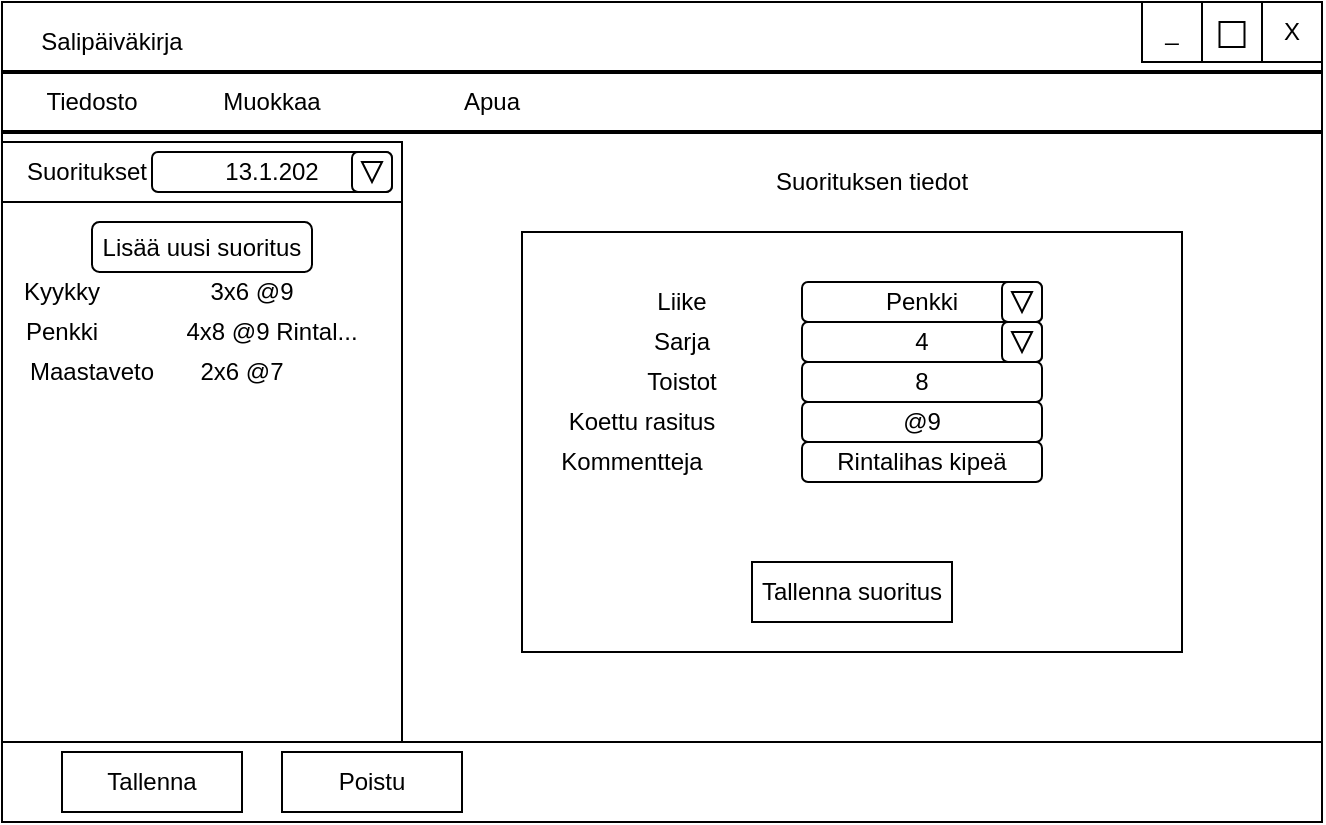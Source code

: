 <mxfile version="14.1.8" type="device"><diagram id="Pyj7mjHDO6vf3rIFBODI" name="Page-1"><mxGraphModel dx="853" dy="493" grid="1" gridSize="10" guides="1" tooltips="1" connect="1" arrows="1" fold="1" page="1" pageScale="1" pageWidth="850" pageHeight="1100" math="0" shadow="0"><root><mxCell id="0"/><mxCell id="1" parent="0"/><mxCell id="4zN_rTpdoioOLtASMU_B-1" value="" style="rounded=0;whiteSpace=wrap;html=1;" parent="1" vertex="1"><mxGeometry x="80" y="80" width="660" height="370" as="geometry"/></mxCell><mxCell id="4zN_rTpdoioOLtASMU_B-3" value="" style="line;strokeWidth=2;html=1;" parent="1" vertex="1"><mxGeometry x="80" y="110" width="660" height="10" as="geometry"/></mxCell><mxCell id="4zN_rTpdoioOLtASMU_B-4" value="X" style="rounded=0;whiteSpace=wrap;html=1;" parent="1" vertex="1"><mxGeometry x="710" y="80" width="30" height="30" as="geometry"/></mxCell><mxCell id="4zN_rTpdoioOLtASMU_B-5" value="Salipäiväkirja" style="text;html=1;strokeColor=none;fillColor=none;align=center;verticalAlign=middle;whiteSpace=wrap;rounded=0;" parent="1" vertex="1"><mxGeometry x="90" y="90" width="90" height="20" as="geometry"/></mxCell><mxCell id="4zN_rTpdoioOLtASMU_B-7" value="" style="line;strokeWidth=2;html=1;" parent="1" vertex="1"><mxGeometry x="80" y="140" width="660" height="10" as="geometry"/></mxCell><mxCell id="4zN_rTpdoioOLtASMU_B-8" value="Apua" style="text;html=1;strokeColor=none;fillColor=none;align=center;verticalAlign=middle;whiteSpace=wrap;rounded=0;" parent="1" vertex="1"><mxGeometry x="280" y="120" width="90" height="20" as="geometry"/></mxCell><mxCell id="4zN_rTpdoioOLtASMU_B-9" value="Muokkaa" style="text;html=1;strokeColor=none;fillColor=none;align=center;verticalAlign=middle;whiteSpace=wrap;rounded=0;" parent="1" vertex="1"><mxGeometry x="170" y="120" width="90" height="20" as="geometry"/></mxCell><mxCell id="4zN_rTpdoioOLtASMU_B-10" value="Tiedosto" style="text;html=1;strokeColor=none;fillColor=none;align=center;verticalAlign=middle;whiteSpace=wrap;rounded=0;" parent="1" vertex="1"><mxGeometry x="80" y="120" width="90" height="20" as="geometry"/></mxCell><mxCell id="4zN_rTpdoioOLtASMU_B-12" value="" style="rounded=0;whiteSpace=wrap;html=1;" parent="1" vertex="1"><mxGeometry x="80" y="150" width="200" height="300" as="geometry"/></mxCell><mxCell id="4zN_rTpdoioOLtASMU_B-14" value="" style="rounded=0;whiteSpace=wrap;html=1;" parent="1" vertex="1"><mxGeometry x="80" y="150" width="200" height="30" as="geometry"/></mxCell><mxCell id="4zN_rTpdoioOLtASMU_B-15" value="Kyykky" style="text;html=1;strokeColor=none;fillColor=none;align=center;verticalAlign=middle;whiteSpace=wrap;rounded=0;" parent="1" vertex="1"><mxGeometry x="90" y="215" width="40" height="20" as="geometry"/></mxCell><mxCell id="4zN_rTpdoioOLtASMU_B-16" value="Penkki" style="text;html=1;strokeColor=none;fillColor=none;align=center;verticalAlign=middle;whiteSpace=wrap;rounded=0;" parent="1" vertex="1"><mxGeometry x="90" y="235" width="40" height="20" as="geometry"/></mxCell><mxCell id="4zN_rTpdoioOLtASMU_B-17" value="Maastaveto" style="text;html=1;strokeColor=none;fillColor=none;align=center;verticalAlign=middle;whiteSpace=wrap;rounded=0;" parent="1" vertex="1"><mxGeometry x="90" y="255" width="70" height="20" as="geometry"/></mxCell><mxCell id="4zN_rTpdoioOLtASMU_B-18" value="Lisää uusi suoritus" style="rounded=1;whiteSpace=wrap;html=1;" parent="1" vertex="1"><mxGeometry x="125" y="190" width="110" height="25" as="geometry"/></mxCell><mxCell id="4zN_rTpdoioOLtASMU_B-20" value="" style="rounded=0;whiteSpace=wrap;html=1;" parent="1" vertex="1"><mxGeometry x="80" y="450" width="660" height="40" as="geometry"/></mxCell><mxCell id="4zN_rTpdoioOLtASMU_B-22" value="Tallenna" style="rounded=0;whiteSpace=wrap;html=1;" parent="1" vertex="1"><mxGeometry x="110" y="455" width="90" height="30" as="geometry"/></mxCell><mxCell id="4zN_rTpdoioOLtASMU_B-23" value="" style="rounded=0;whiteSpace=wrap;html=1;" parent="1" vertex="1"><mxGeometry x="340" y="195" width="330" height="210" as="geometry"/></mxCell><mxCell id="4zN_rTpdoioOLtASMU_B-24" value="Suorituksen tiedot" style="text;html=1;strokeColor=none;fillColor=none;align=center;verticalAlign=middle;whiteSpace=wrap;rounded=0;" parent="1" vertex="1"><mxGeometry x="460" y="160" width="110" height="20" as="geometry"/></mxCell><mxCell id="4zN_rTpdoioOLtASMU_B-25" value="Liike" style="text;html=1;strokeColor=none;fillColor=none;align=center;verticalAlign=middle;whiteSpace=wrap;rounded=0;" parent="1" vertex="1"><mxGeometry x="400" y="220" width="40" height="20" as="geometry"/></mxCell><mxCell id="4zN_rTpdoioOLtASMU_B-26" value="Sarja" style="text;html=1;strokeColor=none;fillColor=none;align=center;verticalAlign=middle;whiteSpace=wrap;rounded=0;" parent="1" vertex="1"><mxGeometry x="400" y="240" width="40" height="20" as="geometry"/></mxCell><mxCell id="4zN_rTpdoioOLtASMU_B-27" value="Toistot" style="text;html=1;strokeColor=none;fillColor=none;align=center;verticalAlign=middle;whiteSpace=wrap;rounded=0;" parent="1" vertex="1"><mxGeometry x="400" y="260" width="40" height="20" as="geometry"/></mxCell><mxCell id="4zN_rTpdoioOLtASMU_B-28" value="Koettu rasitus" style="text;html=1;strokeColor=none;fillColor=none;align=center;verticalAlign=middle;whiteSpace=wrap;rounded=0;" parent="1" vertex="1"><mxGeometry x="360" y="280" width="80" height="20" as="geometry"/></mxCell><mxCell id="4zN_rTpdoioOLtASMU_B-29" value="Kommentteja" style="text;html=1;strokeColor=none;fillColor=none;align=center;verticalAlign=middle;whiteSpace=wrap;rounded=0;" parent="1" vertex="1"><mxGeometry x="350" y="300" width="90" height="20" as="geometry"/></mxCell><mxCell id="4zN_rTpdoioOLtASMU_B-30" value="Penkki" style="rounded=1;whiteSpace=wrap;html=1;" parent="1" vertex="1"><mxGeometry x="480" y="220" width="120" height="20" as="geometry"/></mxCell><mxCell id="4zN_rTpdoioOLtASMU_B-31" value="4" style="rounded=1;whiteSpace=wrap;html=1;" parent="1" vertex="1"><mxGeometry x="480" y="240" width="120" height="20" as="geometry"/></mxCell><mxCell id="4zN_rTpdoioOLtASMU_B-32" value="8" style="rounded=1;whiteSpace=wrap;html=1;" parent="1" vertex="1"><mxGeometry x="480" y="260" width="120" height="20" as="geometry"/></mxCell><mxCell id="4zN_rTpdoioOLtASMU_B-33" value="@9" style="rounded=1;whiteSpace=wrap;html=1;" parent="1" vertex="1"><mxGeometry x="480" y="280" width="120" height="20" as="geometry"/></mxCell><mxCell id="4zN_rTpdoioOLtASMU_B-34" value="Rintalihas kipeä" style="rounded=1;whiteSpace=wrap;html=1;" parent="1" vertex="1"><mxGeometry x="480" y="300" width="120" height="20" as="geometry"/></mxCell><mxCell id="4zN_rTpdoioOLtASMU_B-21" value="Tallenna suoritus" style="rounded=0;whiteSpace=wrap;html=1;" parent="1" vertex="1"><mxGeometry x="455" y="360" width="100" height="30" as="geometry"/></mxCell><mxCell id="4zN_rTpdoioOLtASMU_B-35" value="3x6 @9" style="text;html=1;strokeColor=none;fillColor=none;align=center;verticalAlign=middle;whiteSpace=wrap;rounded=0;" parent="1" vertex="1"><mxGeometry x="175" y="215" width="60" height="20" as="geometry"/></mxCell><mxCell id="4zN_rTpdoioOLtASMU_B-36" value="4x8 @9 Rintal..." style="text;html=1;strokeColor=none;fillColor=none;align=center;verticalAlign=middle;whiteSpace=wrap;rounded=0;" parent="1" vertex="1"><mxGeometry x="170" y="235" width="90" height="20" as="geometry"/></mxCell><mxCell id="4zN_rTpdoioOLtASMU_B-37" value="2x6 @7" style="text;html=1;strokeColor=none;fillColor=none;align=center;verticalAlign=middle;whiteSpace=wrap;rounded=0;" parent="1" vertex="1"><mxGeometry x="170" y="255" width="60" height="20" as="geometry"/></mxCell><mxCell id="4zN_rTpdoioOLtASMU_B-38" value="" style="rounded=1;whiteSpace=wrap;html=1;" parent="1" vertex="1"><mxGeometry x="580" y="220" width="20" height="20" as="geometry"/></mxCell><mxCell id="4zN_rTpdoioOLtASMU_B-40" value="" style="triangle;whiteSpace=wrap;html=1;rotation=90;" parent="1" vertex="1"><mxGeometry x="585" y="225" width="10" height="10" as="geometry"/></mxCell><mxCell id="4zN_rTpdoioOLtASMU_B-41" value="Suoritukset" style="text;html=1;strokeColor=none;fillColor=none;align=center;verticalAlign=middle;whiteSpace=wrap;rounded=0;" parent="1" vertex="1"><mxGeometry x="85" y="155" width="75" height="20" as="geometry"/></mxCell><mxCell id="4zN_rTpdoioOLtASMU_B-42" value="13.1.202" style="rounded=1;whiteSpace=wrap;html=1;" parent="1" vertex="1"><mxGeometry x="155" y="155" width="120" height="20" as="geometry"/></mxCell><mxCell id="4zN_rTpdoioOLtASMU_B-45" value="" style="rounded=1;whiteSpace=wrap;html=1;" parent="1" vertex="1"><mxGeometry x="255" y="155" width="20" height="20" as="geometry"/></mxCell><mxCell id="4zN_rTpdoioOLtASMU_B-51" value="" style="triangle;whiteSpace=wrap;html=1;rotation=90;" parent="1" vertex="1"><mxGeometry x="260" y="160" width="10" height="10" as="geometry"/></mxCell><mxCell id="4zN_rTpdoioOLtASMU_B-52" value="Poistu" style="rounded=0;whiteSpace=wrap;html=1;" parent="1" vertex="1"><mxGeometry x="220" y="455" width="90" height="30" as="geometry"/></mxCell><mxCell id="4zN_rTpdoioOLtASMU_B-53" value="" style="rounded=0;whiteSpace=wrap;html=1;" parent="1" vertex="1"><mxGeometry x="680" y="80" width="30" height="30" as="geometry"/></mxCell><mxCell id="4zN_rTpdoioOLtASMU_B-54" value="_" style="rounded=0;whiteSpace=wrap;html=1;" parent="1" vertex="1"><mxGeometry x="650" y="80" width="30" height="30" as="geometry"/></mxCell><mxCell id="4zN_rTpdoioOLtASMU_B-56" value="" style="whiteSpace=wrap;html=1;aspect=fixed;" parent="1" vertex="1"><mxGeometry x="688.75" y="90" width="12.5" height="12.5" as="geometry"/></mxCell><mxCell id="v-i0TUnzTCLLhltGrOCt-2" value="" style="rounded=1;whiteSpace=wrap;html=1;" vertex="1" parent="1"><mxGeometry x="580" y="240" width="20" height="20" as="geometry"/></mxCell><mxCell id="v-i0TUnzTCLLhltGrOCt-3" value="" style="triangle;whiteSpace=wrap;html=1;rotation=90;" vertex="1" parent="1"><mxGeometry x="585" y="245" width="10" height="10" as="geometry"/></mxCell></root></mxGraphModel></diagram></mxfile>